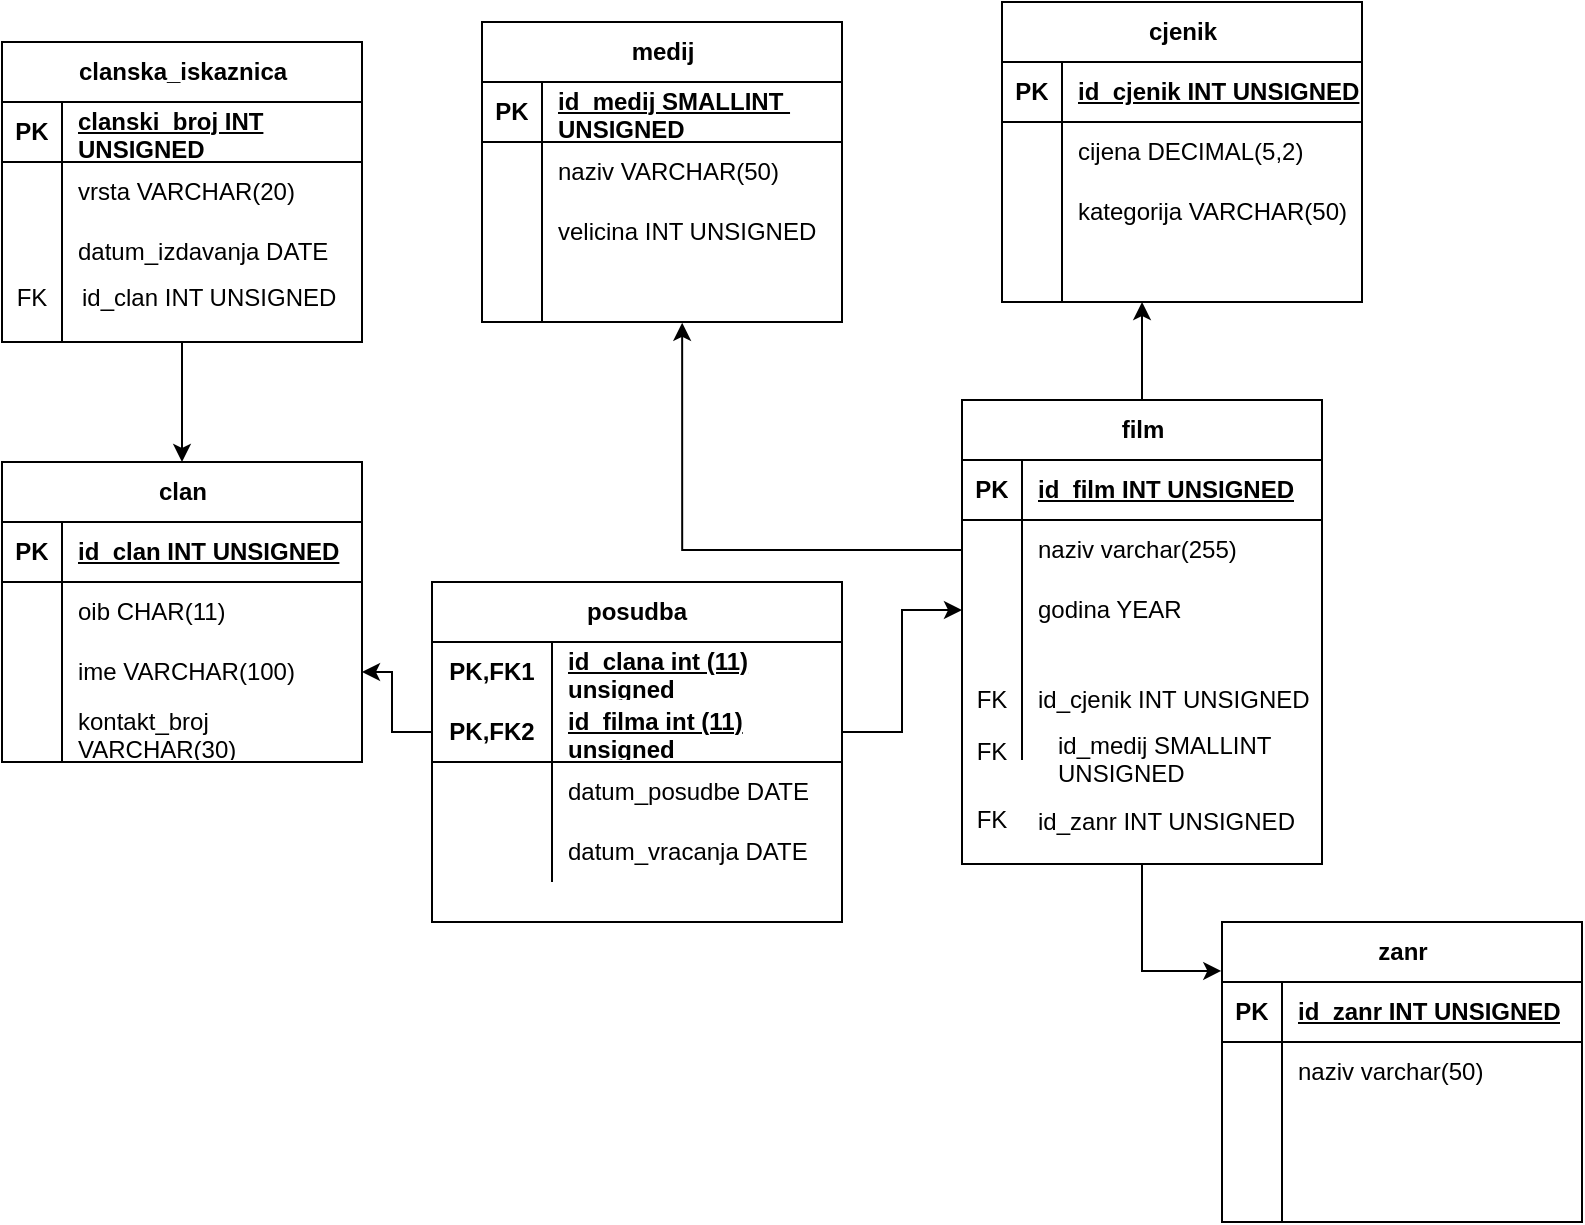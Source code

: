 <mxfile version="22.0.8" type="github">
  <diagram name="Page-1" id="g2O_qIjIIsldo5YEDlt4">
    <mxGraphModel dx="1002" dy="569" grid="1" gridSize="10" guides="1" tooltips="1" connect="1" arrows="1" fold="1" page="1" pageScale="1" pageWidth="850" pageHeight="1100" math="0" shadow="0">
      <root>
        <mxCell id="0" />
        <mxCell id="1" parent="0" />
        <mxCell id="cH8k-NXWdVs0Xkijq1Gc-28" value="clan" style="shape=table;startSize=30;container=1;collapsible=1;childLayout=tableLayout;fixedRows=1;rowLines=0;fontStyle=1;align=center;resizeLast=1;html=1;" vertex="1" parent="1">
          <mxGeometry x="30" y="270" width="180" height="150" as="geometry" />
        </mxCell>
        <mxCell id="cH8k-NXWdVs0Xkijq1Gc-29" value="" style="shape=tableRow;horizontal=0;startSize=0;swimlaneHead=0;swimlaneBody=0;fillColor=none;collapsible=0;dropTarget=0;points=[[0,0.5],[1,0.5]];portConstraint=eastwest;top=0;left=0;right=0;bottom=1;" vertex="1" parent="cH8k-NXWdVs0Xkijq1Gc-28">
          <mxGeometry y="30" width="180" height="30" as="geometry" />
        </mxCell>
        <mxCell id="cH8k-NXWdVs0Xkijq1Gc-30" value="PK" style="shape=partialRectangle;connectable=0;fillColor=none;top=0;left=0;bottom=0;right=0;fontStyle=1;overflow=hidden;whiteSpace=wrap;html=1;" vertex="1" parent="cH8k-NXWdVs0Xkijq1Gc-29">
          <mxGeometry width="30" height="30" as="geometry">
            <mxRectangle width="30" height="30" as="alternateBounds" />
          </mxGeometry>
        </mxCell>
        <mxCell id="cH8k-NXWdVs0Xkijq1Gc-31" value="id_clan INT UNSIGNED" style="shape=partialRectangle;connectable=0;fillColor=none;top=0;left=0;bottom=0;right=0;align=left;spacingLeft=6;fontStyle=5;overflow=hidden;whiteSpace=wrap;html=1;" vertex="1" parent="cH8k-NXWdVs0Xkijq1Gc-29">
          <mxGeometry x="30" width="150" height="30" as="geometry">
            <mxRectangle width="150" height="30" as="alternateBounds" />
          </mxGeometry>
        </mxCell>
        <mxCell id="cH8k-NXWdVs0Xkijq1Gc-32" value="" style="shape=tableRow;horizontal=0;startSize=0;swimlaneHead=0;swimlaneBody=0;fillColor=none;collapsible=0;dropTarget=0;points=[[0,0.5],[1,0.5]];portConstraint=eastwest;top=0;left=0;right=0;bottom=0;" vertex="1" parent="cH8k-NXWdVs0Xkijq1Gc-28">
          <mxGeometry y="60" width="180" height="30" as="geometry" />
        </mxCell>
        <mxCell id="cH8k-NXWdVs0Xkijq1Gc-33" value="" style="shape=partialRectangle;connectable=0;fillColor=none;top=0;left=0;bottom=0;right=0;editable=1;overflow=hidden;whiteSpace=wrap;html=1;" vertex="1" parent="cH8k-NXWdVs0Xkijq1Gc-32">
          <mxGeometry width="30" height="30" as="geometry">
            <mxRectangle width="30" height="30" as="alternateBounds" />
          </mxGeometry>
        </mxCell>
        <mxCell id="cH8k-NXWdVs0Xkijq1Gc-34" value="oib CHAR(11)" style="shape=partialRectangle;connectable=0;fillColor=none;top=0;left=0;bottom=0;right=0;align=left;spacingLeft=6;overflow=hidden;whiteSpace=wrap;html=1;" vertex="1" parent="cH8k-NXWdVs0Xkijq1Gc-32">
          <mxGeometry x="30" width="150" height="30" as="geometry">
            <mxRectangle width="150" height="30" as="alternateBounds" />
          </mxGeometry>
        </mxCell>
        <mxCell id="cH8k-NXWdVs0Xkijq1Gc-35" value="" style="shape=tableRow;horizontal=0;startSize=0;swimlaneHead=0;swimlaneBody=0;fillColor=none;collapsible=0;dropTarget=0;points=[[0,0.5],[1,0.5]];portConstraint=eastwest;top=0;left=0;right=0;bottom=0;" vertex="1" parent="cH8k-NXWdVs0Xkijq1Gc-28">
          <mxGeometry y="90" width="180" height="30" as="geometry" />
        </mxCell>
        <mxCell id="cH8k-NXWdVs0Xkijq1Gc-36" value="" style="shape=partialRectangle;connectable=0;fillColor=none;top=0;left=0;bottom=0;right=0;editable=1;overflow=hidden;whiteSpace=wrap;html=1;" vertex="1" parent="cH8k-NXWdVs0Xkijq1Gc-35">
          <mxGeometry width="30" height="30" as="geometry">
            <mxRectangle width="30" height="30" as="alternateBounds" />
          </mxGeometry>
        </mxCell>
        <mxCell id="cH8k-NXWdVs0Xkijq1Gc-37" value="ime VARCHAR(100)" style="shape=partialRectangle;connectable=0;fillColor=none;top=0;left=0;bottom=0;right=0;align=left;spacingLeft=6;overflow=hidden;whiteSpace=wrap;html=1;" vertex="1" parent="cH8k-NXWdVs0Xkijq1Gc-35">
          <mxGeometry x="30" width="150" height="30" as="geometry">
            <mxRectangle width="150" height="30" as="alternateBounds" />
          </mxGeometry>
        </mxCell>
        <mxCell id="cH8k-NXWdVs0Xkijq1Gc-38" value="" style="shape=tableRow;horizontal=0;startSize=0;swimlaneHead=0;swimlaneBody=0;fillColor=none;collapsible=0;dropTarget=0;points=[[0,0.5],[1,0.5]];portConstraint=eastwest;top=0;left=0;right=0;bottom=0;" vertex="1" parent="cH8k-NXWdVs0Xkijq1Gc-28">
          <mxGeometry y="120" width="180" height="30" as="geometry" />
        </mxCell>
        <mxCell id="cH8k-NXWdVs0Xkijq1Gc-39" value="" style="shape=partialRectangle;connectable=0;fillColor=none;top=0;left=0;bottom=0;right=0;editable=1;overflow=hidden;whiteSpace=wrap;html=1;" vertex="1" parent="cH8k-NXWdVs0Xkijq1Gc-38">
          <mxGeometry width="30" height="30" as="geometry">
            <mxRectangle width="30" height="30" as="alternateBounds" />
          </mxGeometry>
        </mxCell>
        <mxCell id="cH8k-NXWdVs0Xkijq1Gc-40" value="kontakt_broj VARCHAR(30)" style="shape=partialRectangle;connectable=0;fillColor=none;top=0;left=0;bottom=0;right=0;align=left;spacingLeft=6;overflow=hidden;whiteSpace=wrap;html=1;" vertex="1" parent="cH8k-NXWdVs0Xkijq1Gc-38">
          <mxGeometry x="30" width="150" height="30" as="geometry">
            <mxRectangle width="150" height="30" as="alternateBounds" />
          </mxGeometry>
        </mxCell>
        <mxCell id="cH8k-NXWdVs0Xkijq1Gc-126" style="edgeStyle=orthogonalEdgeStyle;rounded=0;orthogonalLoop=1;jettySize=auto;html=1;entryX=0.5;entryY=0;entryDx=0;entryDy=0;" edge="1" parent="1" source="cH8k-NXWdVs0Xkijq1Gc-41" target="cH8k-NXWdVs0Xkijq1Gc-28">
          <mxGeometry relative="1" as="geometry" />
        </mxCell>
        <mxCell id="cH8k-NXWdVs0Xkijq1Gc-41" value="clanska_iskaznica" style="shape=table;startSize=30;container=1;collapsible=1;childLayout=tableLayout;fixedRows=1;rowLines=0;fontStyle=1;align=center;resizeLast=1;html=1;" vertex="1" parent="1">
          <mxGeometry x="30" y="60" width="180" height="150" as="geometry" />
        </mxCell>
        <mxCell id="cH8k-NXWdVs0Xkijq1Gc-42" value="" style="shape=tableRow;horizontal=0;startSize=0;swimlaneHead=0;swimlaneBody=0;fillColor=none;collapsible=0;dropTarget=0;points=[[0,0.5],[1,0.5]];portConstraint=eastwest;top=0;left=0;right=0;bottom=1;" vertex="1" parent="cH8k-NXWdVs0Xkijq1Gc-41">
          <mxGeometry y="30" width="180" height="30" as="geometry" />
        </mxCell>
        <mxCell id="cH8k-NXWdVs0Xkijq1Gc-43" value="PK" style="shape=partialRectangle;connectable=0;fillColor=none;top=0;left=0;bottom=0;right=0;fontStyle=1;overflow=hidden;whiteSpace=wrap;html=1;" vertex="1" parent="cH8k-NXWdVs0Xkijq1Gc-42">
          <mxGeometry width="30" height="30" as="geometry">
            <mxRectangle width="30" height="30" as="alternateBounds" />
          </mxGeometry>
        </mxCell>
        <mxCell id="cH8k-NXWdVs0Xkijq1Gc-44" value="clanski_broj&amp;nbsp;INT UNSIGNED" style="shape=partialRectangle;connectable=0;fillColor=none;top=0;left=0;bottom=0;right=0;align=left;spacingLeft=6;fontStyle=5;overflow=hidden;whiteSpace=wrap;html=1;" vertex="1" parent="cH8k-NXWdVs0Xkijq1Gc-42">
          <mxGeometry x="30" width="150" height="30" as="geometry">
            <mxRectangle width="150" height="30" as="alternateBounds" />
          </mxGeometry>
        </mxCell>
        <mxCell id="cH8k-NXWdVs0Xkijq1Gc-45" value="" style="shape=tableRow;horizontal=0;startSize=0;swimlaneHead=0;swimlaneBody=0;fillColor=none;collapsible=0;dropTarget=0;points=[[0,0.5],[1,0.5]];portConstraint=eastwest;top=0;left=0;right=0;bottom=0;" vertex="1" parent="cH8k-NXWdVs0Xkijq1Gc-41">
          <mxGeometry y="60" width="180" height="30" as="geometry" />
        </mxCell>
        <mxCell id="cH8k-NXWdVs0Xkijq1Gc-46" value="" style="shape=partialRectangle;connectable=0;fillColor=none;top=0;left=0;bottom=0;right=0;editable=1;overflow=hidden;whiteSpace=wrap;html=1;" vertex="1" parent="cH8k-NXWdVs0Xkijq1Gc-45">
          <mxGeometry width="30" height="30" as="geometry">
            <mxRectangle width="30" height="30" as="alternateBounds" />
          </mxGeometry>
        </mxCell>
        <mxCell id="cH8k-NXWdVs0Xkijq1Gc-47" value="vrsta VARCHAR(20)" style="shape=partialRectangle;connectable=0;fillColor=none;top=0;left=0;bottom=0;right=0;align=left;spacingLeft=6;overflow=hidden;whiteSpace=wrap;html=1;" vertex="1" parent="cH8k-NXWdVs0Xkijq1Gc-45">
          <mxGeometry x="30" width="150" height="30" as="geometry">
            <mxRectangle width="150" height="30" as="alternateBounds" />
          </mxGeometry>
        </mxCell>
        <mxCell id="cH8k-NXWdVs0Xkijq1Gc-48" value="" style="shape=tableRow;horizontal=0;startSize=0;swimlaneHead=0;swimlaneBody=0;fillColor=none;collapsible=0;dropTarget=0;points=[[0,0.5],[1,0.5]];portConstraint=eastwest;top=0;left=0;right=0;bottom=0;" vertex="1" parent="cH8k-NXWdVs0Xkijq1Gc-41">
          <mxGeometry y="90" width="180" height="30" as="geometry" />
        </mxCell>
        <mxCell id="cH8k-NXWdVs0Xkijq1Gc-49" value="" style="shape=partialRectangle;connectable=0;fillColor=none;top=0;left=0;bottom=0;right=0;editable=1;overflow=hidden;whiteSpace=wrap;html=1;" vertex="1" parent="cH8k-NXWdVs0Xkijq1Gc-48">
          <mxGeometry width="30" height="30" as="geometry">
            <mxRectangle width="30" height="30" as="alternateBounds" />
          </mxGeometry>
        </mxCell>
        <mxCell id="cH8k-NXWdVs0Xkijq1Gc-50" value="datum_izdavanja DATE" style="shape=partialRectangle;connectable=0;fillColor=none;top=0;left=0;bottom=0;right=0;align=left;spacingLeft=6;overflow=hidden;whiteSpace=wrap;html=1;" vertex="1" parent="cH8k-NXWdVs0Xkijq1Gc-48">
          <mxGeometry x="30" width="150" height="30" as="geometry">
            <mxRectangle width="150" height="30" as="alternateBounds" />
          </mxGeometry>
        </mxCell>
        <mxCell id="cH8k-NXWdVs0Xkijq1Gc-51" value="" style="shape=tableRow;horizontal=0;startSize=0;swimlaneHead=0;swimlaneBody=0;fillColor=none;collapsible=0;dropTarget=0;points=[[0,0.5],[1,0.5]];portConstraint=eastwest;top=0;left=0;right=0;bottom=0;" vertex="1" parent="cH8k-NXWdVs0Xkijq1Gc-41">
          <mxGeometry y="120" width="180" height="30" as="geometry" />
        </mxCell>
        <mxCell id="cH8k-NXWdVs0Xkijq1Gc-52" value="" style="shape=partialRectangle;connectable=0;fillColor=none;top=0;left=0;bottom=0;right=0;editable=1;overflow=hidden;whiteSpace=wrap;html=1;" vertex="1" parent="cH8k-NXWdVs0Xkijq1Gc-51">
          <mxGeometry width="30" height="30" as="geometry">
            <mxRectangle width="30" height="30" as="alternateBounds" />
          </mxGeometry>
        </mxCell>
        <mxCell id="cH8k-NXWdVs0Xkijq1Gc-53" value="" style="shape=partialRectangle;connectable=0;fillColor=none;top=0;left=0;bottom=0;right=0;align=left;spacingLeft=6;overflow=hidden;whiteSpace=wrap;html=1;" vertex="1" parent="cH8k-NXWdVs0Xkijq1Gc-51">
          <mxGeometry x="30" width="150" height="30" as="geometry">
            <mxRectangle width="150" height="30" as="alternateBounds" />
          </mxGeometry>
        </mxCell>
        <mxCell id="cH8k-NXWdVs0Xkijq1Gc-54" value="film" style="shape=table;startSize=30;container=1;collapsible=1;childLayout=tableLayout;fixedRows=1;rowLines=0;fontStyle=1;align=center;resizeLast=1;html=1;" vertex="1" parent="1">
          <mxGeometry x="510" y="239" width="180" height="232" as="geometry" />
        </mxCell>
        <mxCell id="cH8k-NXWdVs0Xkijq1Gc-55" value="" style="shape=tableRow;horizontal=0;startSize=0;swimlaneHead=0;swimlaneBody=0;fillColor=none;collapsible=0;dropTarget=0;points=[[0,0.5],[1,0.5]];portConstraint=eastwest;top=0;left=0;right=0;bottom=1;" vertex="1" parent="cH8k-NXWdVs0Xkijq1Gc-54">
          <mxGeometry y="30" width="180" height="30" as="geometry" />
        </mxCell>
        <mxCell id="cH8k-NXWdVs0Xkijq1Gc-56" value="PK" style="shape=partialRectangle;connectable=0;fillColor=none;top=0;left=0;bottom=0;right=0;fontStyle=1;overflow=hidden;whiteSpace=wrap;html=1;" vertex="1" parent="cH8k-NXWdVs0Xkijq1Gc-55">
          <mxGeometry width="30" height="30" as="geometry">
            <mxRectangle width="30" height="30" as="alternateBounds" />
          </mxGeometry>
        </mxCell>
        <mxCell id="cH8k-NXWdVs0Xkijq1Gc-57" value="id_film INT UNSIGNED" style="shape=partialRectangle;connectable=0;fillColor=none;top=0;left=0;bottom=0;right=0;align=left;spacingLeft=6;fontStyle=5;overflow=hidden;whiteSpace=wrap;html=1;" vertex="1" parent="cH8k-NXWdVs0Xkijq1Gc-55">
          <mxGeometry x="30" width="150" height="30" as="geometry">
            <mxRectangle width="150" height="30" as="alternateBounds" />
          </mxGeometry>
        </mxCell>
        <mxCell id="cH8k-NXWdVs0Xkijq1Gc-58" value="" style="shape=tableRow;horizontal=0;startSize=0;swimlaneHead=0;swimlaneBody=0;fillColor=none;collapsible=0;dropTarget=0;points=[[0,0.5],[1,0.5]];portConstraint=eastwest;top=0;left=0;right=0;bottom=0;" vertex="1" parent="cH8k-NXWdVs0Xkijq1Gc-54">
          <mxGeometry y="60" width="180" height="30" as="geometry" />
        </mxCell>
        <mxCell id="cH8k-NXWdVs0Xkijq1Gc-59" value="" style="shape=partialRectangle;connectable=0;fillColor=none;top=0;left=0;bottom=0;right=0;editable=1;overflow=hidden;whiteSpace=wrap;html=1;" vertex="1" parent="cH8k-NXWdVs0Xkijq1Gc-58">
          <mxGeometry width="30" height="30" as="geometry">
            <mxRectangle width="30" height="30" as="alternateBounds" />
          </mxGeometry>
        </mxCell>
        <mxCell id="cH8k-NXWdVs0Xkijq1Gc-60" value="naziv varchar(255)" style="shape=partialRectangle;connectable=0;fillColor=none;top=0;left=0;bottom=0;right=0;align=left;spacingLeft=6;overflow=hidden;whiteSpace=wrap;html=1;" vertex="1" parent="cH8k-NXWdVs0Xkijq1Gc-58">
          <mxGeometry x="30" width="150" height="30" as="geometry">
            <mxRectangle width="150" height="30" as="alternateBounds" />
          </mxGeometry>
        </mxCell>
        <mxCell id="cH8k-NXWdVs0Xkijq1Gc-61" value="" style="shape=tableRow;horizontal=0;startSize=0;swimlaneHead=0;swimlaneBody=0;fillColor=none;collapsible=0;dropTarget=0;points=[[0,0.5],[1,0.5]];portConstraint=eastwest;top=0;left=0;right=0;bottom=0;" vertex="1" parent="cH8k-NXWdVs0Xkijq1Gc-54">
          <mxGeometry y="90" width="180" height="30" as="geometry" />
        </mxCell>
        <mxCell id="cH8k-NXWdVs0Xkijq1Gc-62" value="" style="shape=partialRectangle;connectable=0;fillColor=none;top=0;left=0;bottom=0;right=0;editable=1;overflow=hidden;whiteSpace=wrap;html=1;" vertex="1" parent="cH8k-NXWdVs0Xkijq1Gc-61">
          <mxGeometry width="30" height="30" as="geometry">
            <mxRectangle width="30" height="30" as="alternateBounds" />
          </mxGeometry>
        </mxCell>
        <mxCell id="cH8k-NXWdVs0Xkijq1Gc-63" value="godina YEAR" style="shape=partialRectangle;connectable=0;fillColor=none;top=0;left=0;bottom=0;right=0;align=left;spacingLeft=6;overflow=hidden;whiteSpace=wrap;html=1;" vertex="1" parent="cH8k-NXWdVs0Xkijq1Gc-61">
          <mxGeometry x="30" width="150" height="30" as="geometry">
            <mxRectangle width="150" height="30" as="alternateBounds" />
          </mxGeometry>
        </mxCell>
        <mxCell id="cH8k-NXWdVs0Xkijq1Gc-64" value="" style="shape=tableRow;horizontal=0;startSize=0;swimlaneHead=0;swimlaneBody=0;fillColor=none;collapsible=0;dropTarget=0;points=[[0,0.5],[1,0.5]];portConstraint=eastwest;top=0;left=0;right=0;bottom=0;" vertex="1" parent="cH8k-NXWdVs0Xkijq1Gc-54">
          <mxGeometry y="120" width="180" height="60" as="geometry" />
        </mxCell>
        <mxCell id="cH8k-NXWdVs0Xkijq1Gc-65" value="FK" style="shape=partialRectangle;connectable=0;fillColor=none;top=0;left=0;bottom=0;right=0;editable=1;overflow=hidden;whiteSpace=wrap;html=1;" vertex="1" parent="cH8k-NXWdVs0Xkijq1Gc-64">
          <mxGeometry width="30" height="60" as="geometry">
            <mxRectangle width="30" height="60" as="alternateBounds" />
          </mxGeometry>
        </mxCell>
        <mxCell id="cH8k-NXWdVs0Xkijq1Gc-66" value="id_cjenik INT UNSIGNED" style="shape=partialRectangle;connectable=0;fillColor=none;top=0;left=0;bottom=0;right=0;align=left;spacingLeft=6;overflow=hidden;whiteSpace=wrap;html=1;" vertex="1" parent="cH8k-NXWdVs0Xkijq1Gc-64">
          <mxGeometry x="30" width="150" height="60" as="geometry">
            <mxRectangle width="150" height="60" as="alternateBounds" />
          </mxGeometry>
        </mxCell>
        <mxCell id="cH8k-NXWdVs0Xkijq1Gc-67" value="cjenik" style="shape=table;startSize=30;container=1;collapsible=1;childLayout=tableLayout;fixedRows=1;rowLines=0;fontStyle=1;align=center;resizeLast=1;html=1;" vertex="1" parent="1">
          <mxGeometry x="530" y="40" width="180" height="150" as="geometry" />
        </mxCell>
        <mxCell id="cH8k-NXWdVs0Xkijq1Gc-68" value="" style="shape=tableRow;horizontal=0;startSize=0;swimlaneHead=0;swimlaneBody=0;fillColor=none;collapsible=0;dropTarget=0;points=[[0,0.5],[1,0.5]];portConstraint=eastwest;top=0;left=0;right=0;bottom=1;" vertex="1" parent="cH8k-NXWdVs0Xkijq1Gc-67">
          <mxGeometry y="30" width="180" height="30" as="geometry" />
        </mxCell>
        <mxCell id="cH8k-NXWdVs0Xkijq1Gc-69" value="PK" style="shape=partialRectangle;connectable=0;fillColor=none;top=0;left=0;bottom=0;right=0;fontStyle=1;overflow=hidden;whiteSpace=wrap;html=1;" vertex="1" parent="cH8k-NXWdVs0Xkijq1Gc-68">
          <mxGeometry width="30" height="30" as="geometry">
            <mxRectangle width="30" height="30" as="alternateBounds" />
          </mxGeometry>
        </mxCell>
        <mxCell id="cH8k-NXWdVs0Xkijq1Gc-70" value="id_cjenik INT UNSIGNED" style="shape=partialRectangle;connectable=0;fillColor=none;top=0;left=0;bottom=0;right=0;align=left;spacingLeft=6;fontStyle=5;overflow=hidden;whiteSpace=wrap;html=1;" vertex="1" parent="cH8k-NXWdVs0Xkijq1Gc-68">
          <mxGeometry x="30" width="150" height="30" as="geometry">
            <mxRectangle width="150" height="30" as="alternateBounds" />
          </mxGeometry>
        </mxCell>
        <mxCell id="cH8k-NXWdVs0Xkijq1Gc-71" value="" style="shape=tableRow;horizontal=0;startSize=0;swimlaneHead=0;swimlaneBody=0;fillColor=none;collapsible=0;dropTarget=0;points=[[0,0.5],[1,0.5]];portConstraint=eastwest;top=0;left=0;right=0;bottom=0;" vertex="1" parent="cH8k-NXWdVs0Xkijq1Gc-67">
          <mxGeometry y="60" width="180" height="30" as="geometry" />
        </mxCell>
        <mxCell id="cH8k-NXWdVs0Xkijq1Gc-72" value="" style="shape=partialRectangle;connectable=0;fillColor=none;top=0;left=0;bottom=0;right=0;editable=1;overflow=hidden;whiteSpace=wrap;html=1;" vertex="1" parent="cH8k-NXWdVs0Xkijq1Gc-71">
          <mxGeometry width="30" height="30" as="geometry">
            <mxRectangle width="30" height="30" as="alternateBounds" />
          </mxGeometry>
        </mxCell>
        <mxCell id="cH8k-NXWdVs0Xkijq1Gc-73" value="cijena DECIMAL(5,2)" style="shape=partialRectangle;connectable=0;fillColor=none;top=0;left=0;bottom=0;right=0;align=left;spacingLeft=6;overflow=hidden;whiteSpace=wrap;html=1;" vertex="1" parent="cH8k-NXWdVs0Xkijq1Gc-71">
          <mxGeometry x="30" width="150" height="30" as="geometry">
            <mxRectangle width="150" height="30" as="alternateBounds" />
          </mxGeometry>
        </mxCell>
        <mxCell id="cH8k-NXWdVs0Xkijq1Gc-74" value="" style="shape=tableRow;horizontal=0;startSize=0;swimlaneHead=0;swimlaneBody=0;fillColor=none;collapsible=0;dropTarget=0;points=[[0,0.5],[1,0.5]];portConstraint=eastwest;top=0;left=0;right=0;bottom=0;" vertex="1" parent="cH8k-NXWdVs0Xkijq1Gc-67">
          <mxGeometry y="90" width="180" height="30" as="geometry" />
        </mxCell>
        <mxCell id="cH8k-NXWdVs0Xkijq1Gc-75" value="" style="shape=partialRectangle;connectable=0;fillColor=none;top=0;left=0;bottom=0;right=0;editable=1;overflow=hidden;whiteSpace=wrap;html=1;" vertex="1" parent="cH8k-NXWdVs0Xkijq1Gc-74">
          <mxGeometry width="30" height="30" as="geometry">
            <mxRectangle width="30" height="30" as="alternateBounds" />
          </mxGeometry>
        </mxCell>
        <mxCell id="cH8k-NXWdVs0Xkijq1Gc-76" value="kategorija VARCHAR(50)" style="shape=partialRectangle;connectable=0;fillColor=none;top=0;left=0;bottom=0;right=0;align=left;spacingLeft=6;overflow=hidden;whiteSpace=wrap;html=1;" vertex="1" parent="cH8k-NXWdVs0Xkijq1Gc-74">
          <mxGeometry x="30" width="150" height="30" as="geometry">
            <mxRectangle width="150" height="30" as="alternateBounds" />
          </mxGeometry>
        </mxCell>
        <mxCell id="cH8k-NXWdVs0Xkijq1Gc-77" value="" style="shape=tableRow;horizontal=0;startSize=0;swimlaneHead=0;swimlaneBody=0;fillColor=none;collapsible=0;dropTarget=0;points=[[0,0.5],[1,0.5]];portConstraint=eastwest;top=0;left=0;right=0;bottom=0;" vertex="1" parent="cH8k-NXWdVs0Xkijq1Gc-67">
          <mxGeometry y="120" width="180" height="30" as="geometry" />
        </mxCell>
        <mxCell id="cH8k-NXWdVs0Xkijq1Gc-78" value="" style="shape=partialRectangle;connectable=0;fillColor=none;top=0;left=0;bottom=0;right=0;editable=1;overflow=hidden;whiteSpace=wrap;html=1;" vertex="1" parent="cH8k-NXWdVs0Xkijq1Gc-77">
          <mxGeometry width="30" height="30" as="geometry">
            <mxRectangle width="30" height="30" as="alternateBounds" />
          </mxGeometry>
        </mxCell>
        <mxCell id="cH8k-NXWdVs0Xkijq1Gc-79" value="" style="shape=partialRectangle;connectable=0;fillColor=none;top=0;left=0;bottom=0;right=0;align=left;spacingLeft=6;overflow=hidden;whiteSpace=wrap;html=1;" vertex="1" parent="cH8k-NXWdVs0Xkijq1Gc-77">
          <mxGeometry x="30" width="150" height="30" as="geometry">
            <mxRectangle width="150" height="30" as="alternateBounds" />
          </mxGeometry>
        </mxCell>
        <mxCell id="cH8k-NXWdVs0Xkijq1Gc-80" value="medij" style="shape=table;startSize=30;container=1;collapsible=1;childLayout=tableLayout;fixedRows=1;rowLines=0;fontStyle=1;align=center;resizeLast=1;html=1;" vertex="1" parent="1">
          <mxGeometry x="270" y="50" width="180" height="150" as="geometry" />
        </mxCell>
        <mxCell id="cH8k-NXWdVs0Xkijq1Gc-81" value="" style="shape=tableRow;horizontal=0;startSize=0;swimlaneHead=0;swimlaneBody=0;fillColor=none;collapsible=0;dropTarget=0;points=[[0,0.5],[1,0.5]];portConstraint=eastwest;top=0;left=0;right=0;bottom=1;" vertex="1" parent="cH8k-NXWdVs0Xkijq1Gc-80">
          <mxGeometry y="30" width="180" height="30" as="geometry" />
        </mxCell>
        <mxCell id="cH8k-NXWdVs0Xkijq1Gc-82" value="PK" style="shape=partialRectangle;connectable=0;fillColor=none;top=0;left=0;bottom=0;right=0;fontStyle=1;overflow=hidden;whiteSpace=wrap;html=1;" vertex="1" parent="cH8k-NXWdVs0Xkijq1Gc-81">
          <mxGeometry width="30" height="30" as="geometry">
            <mxRectangle width="30" height="30" as="alternateBounds" />
          </mxGeometry>
        </mxCell>
        <mxCell id="cH8k-NXWdVs0Xkijq1Gc-83" value="id_medij SMALLINT&amp;nbsp; UNSIGNED" style="shape=partialRectangle;connectable=0;fillColor=none;top=0;left=0;bottom=0;right=0;align=left;spacingLeft=6;fontStyle=5;overflow=hidden;whiteSpace=wrap;html=1;" vertex="1" parent="cH8k-NXWdVs0Xkijq1Gc-81">
          <mxGeometry x="30" width="150" height="30" as="geometry">
            <mxRectangle width="150" height="30" as="alternateBounds" />
          </mxGeometry>
        </mxCell>
        <mxCell id="cH8k-NXWdVs0Xkijq1Gc-84" value="" style="shape=tableRow;horizontal=0;startSize=0;swimlaneHead=0;swimlaneBody=0;fillColor=none;collapsible=0;dropTarget=0;points=[[0,0.5],[1,0.5]];portConstraint=eastwest;top=0;left=0;right=0;bottom=0;" vertex="1" parent="cH8k-NXWdVs0Xkijq1Gc-80">
          <mxGeometry y="60" width="180" height="30" as="geometry" />
        </mxCell>
        <mxCell id="cH8k-NXWdVs0Xkijq1Gc-85" value="" style="shape=partialRectangle;connectable=0;fillColor=none;top=0;left=0;bottom=0;right=0;editable=1;overflow=hidden;whiteSpace=wrap;html=1;" vertex="1" parent="cH8k-NXWdVs0Xkijq1Gc-84">
          <mxGeometry width="30" height="30" as="geometry">
            <mxRectangle width="30" height="30" as="alternateBounds" />
          </mxGeometry>
        </mxCell>
        <mxCell id="cH8k-NXWdVs0Xkijq1Gc-86" value="naziv VARCHAR(50)" style="shape=partialRectangle;connectable=0;fillColor=none;top=0;left=0;bottom=0;right=0;align=left;spacingLeft=6;overflow=hidden;whiteSpace=wrap;html=1;" vertex="1" parent="cH8k-NXWdVs0Xkijq1Gc-84">
          <mxGeometry x="30" width="150" height="30" as="geometry">
            <mxRectangle width="150" height="30" as="alternateBounds" />
          </mxGeometry>
        </mxCell>
        <mxCell id="cH8k-NXWdVs0Xkijq1Gc-87" value="" style="shape=tableRow;horizontal=0;startSize=0;swimlaneHead=0;swimlaneBody=0;fillColor=none;collapsible=0;dropTarget=0;points=[[0,0.5],[1,0.5]];portConstraint=eastwest;top=0;left=0;right=0;bottom=0;" vertex="1" parent="cH8k-NXWdVs0Xkijq1Gc-80">
          <mxGeometry y="90" width="180" height="30" as="geometry" />
        </mxCell>
        <mxCell id="cH8k-NXWdVs0Xkijq1Gc-88" value="" style="shape=partialRectangle;connectable=0;fillColor=none;top=0;left=0;bottom=0;right=0;editable=1;overflow=hidden;whiteSpace=wrap;html=1;" vertex="1" parent="cH8k-NXWdVs0Xkijq1Gc-87">
          <mxGeometry width="30" height="30" as="geometry">
            <mxRectangle width="30" height="30" as="alternateBounds" />
          </mxGeometry>
        </mxCell>
        <mxCell id="cH8k-NXWdVs0Xkijq1Gc-89" value="velicina INT UNSIGNED" style="shape=partialRectangle;connectable=0;fillColor=none;top=0;left=0;bottom=0;right=0;align=left;spacingLeft=6;overflow=hidden;whiteSpace=wrap;html=1;" vertex="1" parent="cH8k-NXWdVs0Xkijq1Gc-87">
          <mxGeometry x="30" width="150" height="30" as="geometry">
            <mxRectangle width="150" height="30" as="alternateBounds" />
          </mxGeometry>
        </mxCell>
        <mxCell id="cH8k-NXWdVs0Xkijq1Gc-90" value="" style="shape=tableRow;horizontal=0;startSize=0;swimlaneHead=0;swimlaneBody=0;fillColor=none;collapsible=0;dropTarget=0;points=[[0,0.5],[1,0.5]];portConstraint=eastwest;top=0;left=0;right=0;bottom=0;" vertex="1" parent="cH8k-NXWdVs0Xkijq1Gc-80">
          <mxGeometry y="120" width="180" height="30" as="geometry" />
        </mxCell>
        <mxCell id="cH8k-NXWdVs0Xkijq1Gc-91" value="" style="shape=partialRectangle;connectable=0;fillColor=none;top=0;left=0;bottom=0;right=0;editable=1;overflow=hidden;whiteSpace=wrap;html=1;" vertex="1" parent="cH8k-NXWdVs0Xkijq1Gc-90">
          <mxGeometry width="30" height="30" as="geometry">
            <mxRectangle width="30" height="30" as="alternateBounds" />
          </mxGeometry>
        </mxCell>
        <mxCell id="cH8k-NXWdVs0Xkijq1Gc-92" value="" style="shape=partialRectangle;connectable=0;fillColor=none;top=0;left=0;bottom=0;right=0;align=left;spacingLeft=6;overflow=hidden;whiteSpace=wrap;html=1;" vertex="1" parent="cH8k-NXWdVs0Xkijq1Gc-90">
          <mxGeometry x="30" width="150" height="30" as="geometry">
            <mxRectangle width="150" height="30" as="alternateBounds" />
          </mxGeometry>
        </mxCell>
        <mxCell id="cH8k-NXWdVs0Xkijq1Gc-93" value="zanr" style="shape=table;startSize=30;container=1;collapsible=1;childLayout=tableLayout;fixedRows=1;rowLines=0;fontStyle=1;align=center;resizeLast=1;html=1;" vertex="1" parent="1">
          <mxGeometry x="640" y="500" width="180" height="150" as="geometry" />
        </mxCell>
        <mxCell id="cH8k-NXWdVs0Xkijq1Gc-94" value="" style="shape=tableRow;horizontal=0;startSize=0;swimlaneHead=0;swimlaneBody=0;fillColor=none;collapsible=0;dropTarget=0;points=[[0,0.5],[1,0.5]];portConstraint=eastwest;top=0;left=0;right=0;bottom=1;" vertex="1" parent="cH8k-NXWdVs0Xkijq1Gc-93">
          <mxGeometry y="30" width="180" height="30" as="geometry" />
        </mxCell>
        <mxCell id="cH8k-NXWdVs0Xkijq1Gc-95" value="PK" style="shape=partialRectangle;connectable=0;fillColor=none;top=0;left=0;bottom=0;right=0;fontStyle=1;overflow=hidden;whiteSpace=wrap;html=1;" vertex="1" parent="cH8k-NXWdVs0Xkijq1Gc-94">
          <mxGeometry width="30" height="30" as="geometry">
            <mxRectangle width="30" height="30" as="alternateBounds" />
          </mxGeometry>
        </mxCell>
        <mxCell id="cH8k-NXWdVs0Xkijq1Gc-96" value="id_zanr INT UNSIGNED" style="shape=partialRectangle;connectable=0;fillColor=none;top=0;left=0;bottom=0;right=0;align=left;spacingLeft=6;fontStyle=5;overflow=hidden;whiteSpace=wrap;html=1;" vertex="1" parent="cH8k-NXWdVs0Xkijq1Gc-94">
          <mxGeometry x="30" width="150" height="30" as="geometry">
            <mxRectangle width="150" height="30" as="alternateBounds" />
          </mxGeometry>
        </mxCell>
        <mxCell id="cH8k-NXWdVs0Xkijq1Gc-97" value="" style="shape=tableRow;horizontal=0;startSize=0;swimlaneHead=0;swimlaneBody=0;fillColor=none;collapsible=0;dropTarget=0;points=[[0,0.5],[1,0.5]];portConstraint=eastwest;top=0;left=0;right=0;bottom=0;" vertex="1" parent="cH8k-NXWdVs0Xkijq1Gc-93">
          <mxGeometry y="60" width="180" height="30" as="geometry" />
        </mxCell>
        <mxCell id="cH8k-NXWdVs0Xkijq1Gc-98" value="" style="shape=partialRectangle;connectable=0;fillColor=none;top=0;left=0;bottom=0;right=0;editable=1;overflow=hidden;whiteSpace=wrap;html=1;" vertex="1" parent="cH8k-NXWdVs0Xkijq1Gc-97">
          <mxGeometry width="30" height="30" as="geometry">
            <mxRectangle width="30" height="30" as="alternateBounds" />
          </mxGeometry>
        </mxCell>
        <mxCell id="cH8k-NXWdVs0Xkijq1Gc-99" value="naziv varchar(50)" style="shape=partialRectangle;connectable=0;fillColor=none;top=0;left=0;bottom=0;right=0;align=left;spacingLeft=6;overflow=hidden;whiteSpace=wrap;html=1;" vertex="1" parent="cH8k-NXWdVs0Xkijq1Gc-97">
          <mxGeometry x="30" width="150" height="30" as="geometry">
            <mxRectangle width="150" height="30" as="alternateBounds" />
          </mxGeometry>
        </mxCell>
        <mxCell id="cH8k-NXWdVs0Xkijq1Gc-100" value="" style="shape=tableRow;horizontal=0;startSize=0;swimlaneHead=0;swimlaneBody=0;fillColor=none;collapsible=0;dropTarget=0;points=[[0,0.5],[1,0.5]];portConstraint=eastwest;top=0;left=0;right=0;bottom=0;" vertex="1" parent="cH8k-NXWdVs0Xkijq1Gc-93">
          <mxGeometry y="90" width="180" height="30" as="geometry" />
        </mxCell>
        <mxCell id="cH8k-NXWdVs0Xkijq1Gc-101" value="" style="shape=partialRectangle;connectable=0;fillColor=none;top=0;left=0;bottom=0;right=0;editable=1;overflow=hidden;whiteSpace=wrap;html=1;" vertex="1" parent="cH8k-NXWdVs0Xkijq1Gc-100">
          <mxGeometry width="30" height="30" as="geometry">
            <mxRectangle width="30" height="30" as="alternateBounds" />
          </mxGeometry>
        </mxCell>
        <mxCell id="cH8k-NXWdVs0Xkijq1Gc-102" value="" style="shape=partialRectangle;connectable=0;fillColor=none;top=0;left=0;bottom=0;right=0;align=left;spacingLeft=6;overflow=hidden;whiteSpace=wrap;html=1;" vertex="1" parent="cH8k-NXWdVs0Xkijq1Gc-100">
          <mxGeometry x="30" width="150" height="30" as="geometry">
            <mxRectangle width="150" height="30" as="alternateBounds" />
          </mxGeometry>
        </mxCell>
        <mxCell id="cH8k-NXWdVs0Xkijq1Gc-103" value="" style="shape=tableRow;horizontal=0;startSize=0;swimlaneHead=0;swimlaneBody=0;fillColor=none;collapsible=0;dropTarget=0;points=[[0,0.5],[1,0.5]];portConstraint=eastwest;top=0;left=0;right=0;bottom=0;" vertex="1" parent="cH8k-NXWdVs0Xkijq1Gc-93">
          <mxGeometry y="120" width="180" height="30" as="geometry" />
        </mxCell>
        <mxCell id="cH8k-NXWdVs0Xkijq1Gc-104" value="" style="shape=partialRectangle;connectable=0;fillColor=none;top=0;left=0;bottom=0;right=0;editable=1;overflow=hidden;whiteSpace=wrap;html=1;" vertex="1" parent="cH8k-NXWdVs0Xkijq1Gc-103">
          <mxGeometry width="30" height="30" as="geometry">
            <mxRectangle width="30" height="30" as="alternateBounds" />
          </mxGeometry>
        </mxCell>
        <mxCell id="cH8k-NXWdVs0Xkijq1Gc-105" value="" style="shape=partialRectangle;connectable=0;fillColor=none;top=0;left=0;bottom=0;right=0;align=left;spacingLeft=6;overflow=hidden;whiteSpace=wrap;html=1;" vertex="1" parent="cH8k-NXWdVs0Xkijq1Gc-103">
          <mxGeometry x="30" width="150" height="30" as="geometry">
            <mxRectangle width="150" height="30" as="alternateBounds" />
          </mxGeometry>
        </mxCell>
        <mxCell id="cH8k-NXWdVs0Xkijq1Gc-106" value="posudba" style="shape=table;startSize=30;container=1;collapsible=1;childLayout=tableLayout;fixedRows=1;rowLines=0;fontStyle=1;align=center;resizeLast=1;html=1;whiteSpace=wrap;" vertex="1" parent="1">
          <mxGeometry x="245" y="330" width="205" height="170" as="geometry" />
        </mxCell>
        <mxCell id="cH8k-NXWdVs0Xkijq1Gc-107" value="" style="shape=tableRow;horizontal=0;startSize=0;swimlaneHead=0;swimlaneBody=0;fillColor=none;collapsible=0;dropTarget=0;points=[[0,0.5],[1,0.5]];portConstraint=eastwest;top=0;left=0;right=0;bottom=0;html=1;" vertex="1" parent="cH8k-NXWdVs0Xkijq1Gc-106">
          <mxGeometry y="30" width="205" height="30" as="geometry" />
        </mxCell>
        <mxCell id="cH8k-NXWdVs0Xkijq1Gc-108" value="PK,FK1" style="shape=partialRectangle;connectable=0;fillColor=none;top=0;left=0;bottom=0;right=0;fontStyle=1;overflow=hidden;html=1;whiteSpace=wrap;" vertex="1" parent="cH8k-NXWdVs0Xkijq1Gc-107">
          <mxGeometry width="60" height="30" as="geometry">
            <mxRectangle width="60" height="30" as="alternateBounds" />
          </mxGeometry>
        </mxCell>
        <mxCell id="cH8k-NXWdVs0Xkijq1Gc-109" value="id_clana&amp;nbsp;int (11) unsigned" style="shape=partialRectangle;connectable=0;fillColor=none;top=0;left=0;bottom=0;right=0;align=left;spacingLeft=6;fontStyle=5;overflow=hidden;html=1;whiteSpace=wrap;" vertex="1" parent="cH8k-NXWdVs0Xkijq1Gc-107">
          <mxGeometry x="60" width="145" height="30" as="geometry">
            <mxRectangle width="145" height="30" as="alternateBounds" />
          </mxGeometry>
        </mxCell>
        <mxCell id="cH8k-NXWdVs0Xkijq1Gc-110" value="" style="shape=tableRow;horizontal=0;startSize=0;swimlaneHead=0;swimlaneBody=0;fillColor=none;collapsible=0;dropTarget=0;points=[[0,0.5],[1,0.5]];portConstraint=eastwest;top=0;left=0;right=0;bottom=1;html=1;" vertex="1" parent="cH8k-NXWdVs0Xkijq1Gc-106">
          <mxGeometry y="60" width="205" height="30" as="geometry" />
        </mxCell>
        <mxCell id="cH8k-NXWdVs0Xkijq1Gc-111" value="PK,FK2" style="shape=partialRectangle;connectable=0;fillColor=none;top=0;left=0;bottom=0;right=0;fontStyle=1;overflow=hidden;html=1;whiteSpace=wrap;" vertex="1" parent="cH8k-NXWdVs0Xkijq1Gc-110">
          <mxGeometry width="60" height="30" as="geometry">
            <mxRectangle width="60" height="30" as="alternateBounds" />
          </mxGeometry>
        </mxCell>
        <mxCell id="cH8k-NXWdVs0Xkijq1Gc-112" value="id_filma&amp;nbsp;int (11) unsigned" style="shape=partialRectangle;connectable=0;fillColor=none;top=0;left=0;bottom=0;right=0;align=left;spacingLeft=6;fontStyle=5;overflow=hidden;html=1;whiteSpace=wrap;" vertex="1" parent="cH8k-NXWdVs0Xkijq1Gc-110">
          <mxGeometry x="60" width="145" height="30" as="geometry">
            <mxRectangle width="145" height="30" as="alternateBounds" />
          </mxGeometry>
        </mxCell>
        <mxCell id="cH8k-NXWdVs0Xkijq1Gc-113" value="" style="shape=tableRow;horizontal=0;startSize=0;swimlaneHead=0;swimlaneBody=0;fillColor=none;collapsible=0;dropTarget=0;points=[[0,0.5],[1,0.5]];portConstraint=eastwest;top=0;left=0;right=0;bottom=0;html=1;" vertex="1" parent="cH8k-NXWdVs0Xkijq1Gc-106">
          <mxGeometry y="90" width="205" height="30" as="geometry" />
        </mxCell>
        <mxCell id="cH8k-NXWdVs0Xkijq1Gc-114" value="" style="shape=partialRectangle;connectable=0;fillColor=none;top=0;left=0;bottom=0;right=0;editable=1;overflow=hidden;html=1;whiteSpace=wrap;" vertex="1" parent="cH8k-NXWdVs0Xkijq1Gc-113">
          <mxGeometry width="60" height="30" as="geometry">
            <mxRectangle width="60" height="30" as="alternateBounds" />
          </mxGeometry>
        </mxCell>
        <mxCell id="cH8k-NXWdVs0Xkijq1Gc-115" value="datum_posudbe DATE" style="shape=partialRectangle;connectable=0;fillColor=none;top=0;left=0;bottom=0;right=0;align=left;spacingLeft=6;overflow=hidden;html=1;whiteSpace=wrap;" vertex="1" parent="cH8k-NXWdVs0Xkijq1Gc-113">
          <mxGeometry x="60" width="145" height="30" as="geometry">
            <mxRectangle width="145" height="30" as="alternateBounds" />
          </mxGeometry>
        </mxCell>
        <mxCell id="cH8k-NXWdVs0Xkijq1Gc-116" value="" style="shape=tableRow;horizontal=0;startSize=0;swimlaneHead=0;swimlaneBody=0;fillColor=none;collapsible=0;dropTarget=0;points=[[0,0.5],[1,0.5]];portConstraint=eastwest;top=0;left=0;right=0;bottom=0;html=1;" vertex="1" parent="cH8k-NXWdVs0Xkijq1Gc-106">
          <mxGeometry y="120" width="205" height="30" as="geometry" />
        </mxCell>
        <mxCell id="cH8k-NXWdVs0Xkijq1Gc-117" value="" style="shape=partialRectangle;connectable=0;fillColor=none;top=0;left=0;bottom=0;right=0;editable=1;overflow=hidden;html=1;whiteSpace=wrap;" vertex="1" parent="cH8k-NXWdVs0Xkijq1Gc-116">
          <mxGeometry width="60" height="30" as="geometry">
            <mxRectangle width="60" height="30" as="alternateBounds" />
          </mxGeometry>
        </mxCell>
        <mxCell id="cH8k-NXWdVs0Xkijq1Gc-118" value="datum_vracanja DATE" style="shape=partialRectangle;connectable=0;fillColor=none;top=0;left=0;bottom=0;right=0;align=left;spacingLeft=6;overflow=hidden;html=1;whiteSpace=wrap;" vertex="1" parent="cH8k-NXWdVs0Xkijq1Gc-116">
          <mxGeometry x="60" width="145" height="30" as="geometry">
            <mxRectangle width="145" height="30" as="alternateBounds" />
          </mxGeometry>
        </mxCell>
        <mxCell id="cH8k-NXWdVs0Xkijq1Gc-119" value="id_medij SMALLINT&amp;nbsp; UNSIGNED" style="shape=partialRectangle;connectable=0;fillColor=none;top=0;left=0;bottom=0;right=0;align=left;spacingLeft=6;overflow=hidden;whiteSpace=wrap;html=1;" vertex="1" parent="1">
          <mxGeometry x="550" y="401.5" width="150" height="30" as="geometry">
            <mxRectangle width="150" height="30" as="alternateBounds" />
          </mxGeometry>
        </mxCell>
        <mxCell id="cH8k-NXWdVs0Xkijq1Gc-120" value="id_zanr INT UNSIGNED" style="shape=partialRectangle;connectable=0;fillColor=none;top=0;left=0;bottom=0;right=0;align=left;spacingLeft=6;overflow=hidden;whiteSpace=wrap;html=1;" vertex="1" parent="1">
          <mxGeometry x="540" y="434.5" width="150" height="30" as="geometry">
            <mxRectangle width="150" height="30" as="alternateBounds" />
          </mxGeometry>
        </mxCell>
        <mxCell id="cH8k-NXWdVs0Xkijq1Gc-121" value="FK" style="shape=partialRectangle;connectable=0;fillColor=none;top=0;left=0;bottom=0;right=0;editable=1;overflow=hidden;whiteSpace=wrap;html=1;" vertex="1" parent="1">
          <mxGeometry x="510" y="397.5" width="30" height="35" as="geometry">
            <mxRectangle width="30" height="60" as="alternateBounds" />
          </mxGeometry>
        </mxCell>
        <mxCell id="cH8k-NXWdVs0Xkijq1Gc-122" value="FK" style="shape=partialRectangle;connectable=0;fillColor=none;top=0;left=0;bottom=0;right=0;editable=1;overflow=hidden;whiteSpace=wrap;html=1;" vertex="1" parent="1">
          <mxGeometry x="510" y="431.5" width="30" height="35" as="geometry">
            <mxRectangle width="30" height="60" as="alternateBounds" />
          </mxGeometry>
        </mxCell>
        <mxCell id="cH8k-NXWdVs0Xkijq1Gc-123" value="id_clan INT UNSIGNED" style="shape=partialRectangle;connectable=0;fillColor=none;top=0;left=0;bottom=0;right=0;align=left;spacingLeft=6;overflow=hidden;whiteSpace=wrap;html=1;" vertex="1" parent="1">
          <mxGeometry x="62" y="173" width="150" height="30" as="geometry">
            <mxRectangle width="150" height="30" as="alternateBounds" />
          </mxGeometry>
        </mxCell>
        <mxCell id="cH8k-NXWdVs0Xkijq1Gc-124" value="FK" style="shape=partialRectangle;connectable=0;fillColor=none;top=0;left=0;bottom=0;right=0;editable=1;overflow=hidden;whiteSpace=wrap;html=1;" vertex="1" parent="1">
          <mxGeometry x="30" y="158" width="30" height="60" as="geometry">
            <mxRectangle width="30" height="60" as="alternateBounds" />
          </mxGeometry>
        </mxCell>
        <mxCell id="cH8k-NXWdVs0Xkijq1Gc-129" style="edgeStyle=orthogonalEdgeStyle;rounded=0;orthogonalLoop=1;jettySize=auto;html=1;exitX=0;exitY=0.5;exitDx=0;exitDy=0;entryX=1;entryY=0.5;entryDx=0;entryDy=0;" edge="1" parent="1" source="cH8k-NXWdVs0Xkijq1Gc-110" target="cH8k-NXWdVs0Xkijq1Gc-35">
          <mxGeometry relative="1" as="geometry" />
        </mxCell>
        <mxCell id="cH8k-NXWdVs0Xkijq1Gc-130" style="edgeStyle=orthogonalEdgeStyle;rounded=0;orthogonalLoop=1;jettySize=auto;html=1;entryX=0;entryY=0.5;entryDx=0;entryDy=0;" edge="1" parent="1" source="cH8k-NXWdVs0Xkijq1Gc-110" target="cH8k-NXWdVs0Xkijq1Gc-61">
          <mxGeometry relative="1" as="geometry" />
        </mxCell>
        <mxCell id="cH8k-NXWdVs0Xkijq1Gc-131" style="edgeStyle=orthogonalEdgeStyle;rounded=0;orthogonalLoop=1;jettySize=auto;html=1;exitX=0.5;exitY=0;exitDx=0;exitDy=0;entryX=0.389;entryY=1;entryDx=0;entryDy=0;entryPerimeter=0;" edge="1" parent="1" source="cH8k-NXWdVs0Xkijq1Gc-54" target="cH8k-NXWdVs0Xkijq1Gc-77">
          <mxGeometry relative="1" as="geometry" />
        </mxCell>
        <mxCell id="cH8k-NXWdVs0Xkijq1Gc-132" style="edgeStyle=orthogonalEdgeStyle;rounded=0;orthogonalLoop=1;jettySize=auto;html=1;exitX=0;exitY=0.5;exitDx=0;exitDy=0;entryX=0.556;entryY=1.013;entryDx=0;entryDy=0;entryPerimeter=0;" edge="1" parent="1" source="cH8k-NXWdVs0Xkijq1Gc-58" target="cH8k-NXWdVs0Xkijq1Gc-90">
          <mxGeometry relative="1" as="geometry" />
        </mxCell>
        <mxCell id="cH8k-NXWdVs0Xkijq1Gc-133" style="edgeStyle=orthogonalEdgeStyle;rounded=0;orthogonalLoop=1;jettySize=auto;html=1;entryX=-0.002;entryY=0.163;entryDx=0;entryDy=0;entryPerimeter=0;" edge="1" parent="1" source="cH8k-NXWdVs0Xkijq1Gc-54" target="cH8k-NXWdVs0Xkijq1Gc-93">
          <mxGeometry relative="1" as="geometry" />
        </mxCell>
      </root>
    </mxGraphModel>
  </diagram>
</mxfile>

